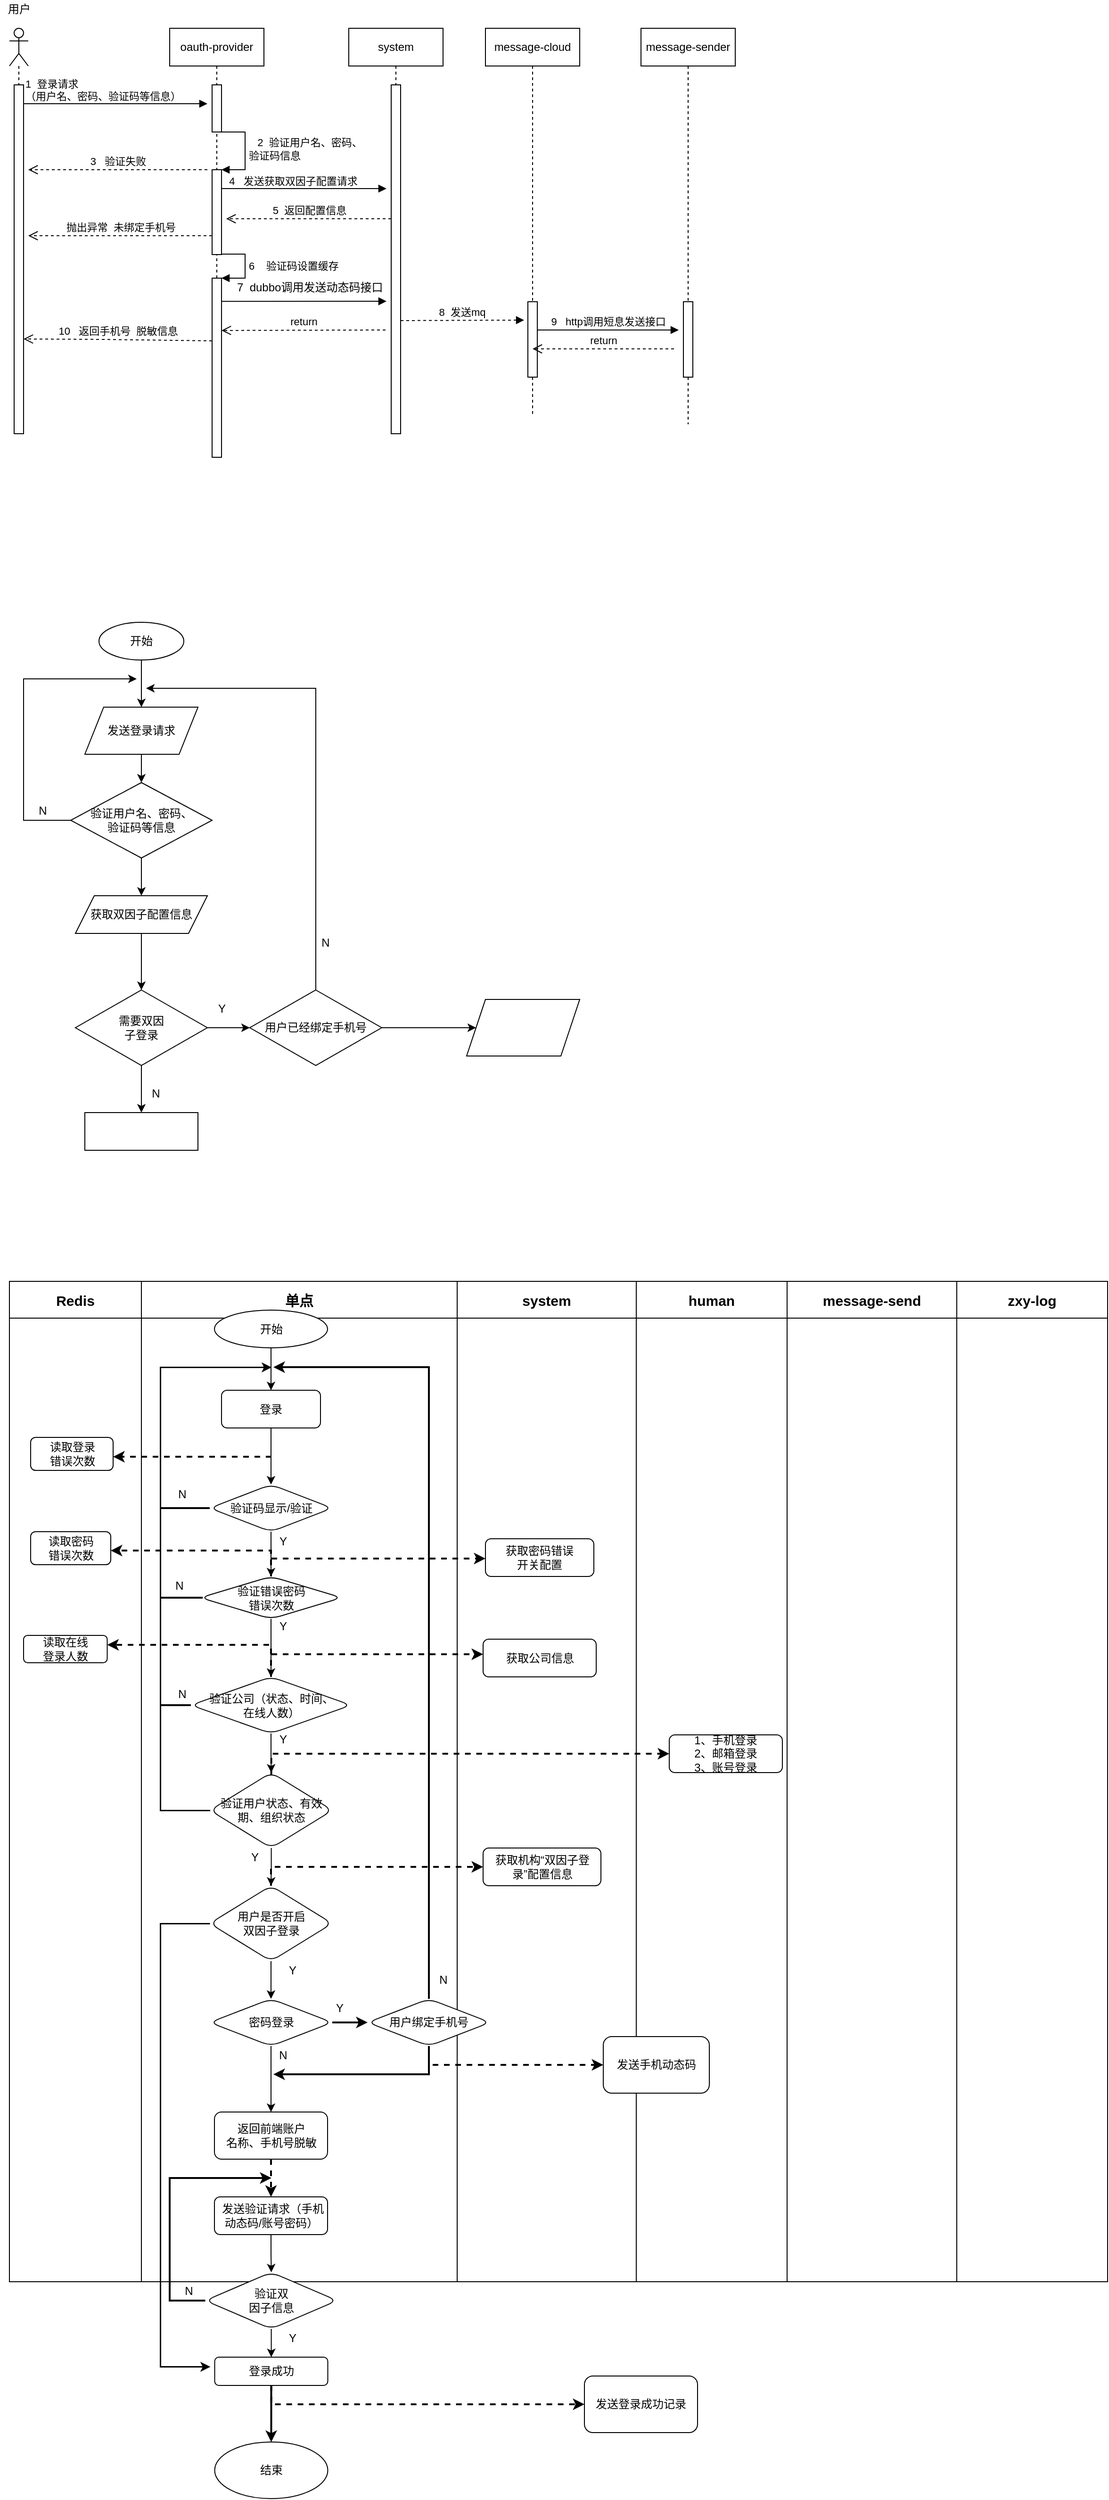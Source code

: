 <mxfile version="14.7.6" type="github">
  <diagram id="gxX4angruf3AOyrAFuu7" name="Page-1">
    <mxGraphModel dx="1422" dy="762" grid="1" gridSize="10" guides="1" tooltips="1" connect="1" arrows="1" fold="1" page="1" pageScale="1" pageWidth="827" pageHeight="1169" math="0" shadow="0">
      <root>
        <mxCell id="0" />
        <mxCell id="1" parent="0" />
        <mxCell id="2OLkUS8ywqqW9sf56QYj-6" value="" style="shape=umlLifeline;participant=umlActor;perimeter=lifelinePerimeter;whiteSpace=wrap;html=1;container=1;collapsible=0;recursiveResize=0;verticalAlign=top;spacingTop=36;outlineConnect=0;" parent="1" vertex="1">
          <mxGeometry x="90" y="70" width="20" height="410" as="geometry" />
        </mxCell>
        <mxCell id="2OLkUS8ywqqW9sf56QYj-7" value="用户" style="text;html=1;align=center;verticalAlign=middle;resizable=0;points=[];autosize=1;strokeColor=none;" parent="1" vertex="1">
          <mxGeometry x="80" y="40" width="40" height="20" as="geometry" />
        </mxCell>
        <mxCell id="2OLkUS8ywqqW9sf56QYj-8" value="" style="html=1;points=[];perimeter=orthogonalPerimeter;" parent="1" vertex="1">
          <mxGeometry x="95" y="130" width="10" height="370" as="geometry" />
        </mxCell>
        <mxCell id="2OLkUS8ywqqW9sf56QYj-10" value="oauth-provider" style="shape=umlLifeline;perimeter=lifelinePerimeter;whiteSpace=wrap;html=1;container=1;collapsible=0;recursiveResize=0;outlineConnect=0;" parent="1" vertex="1">
          <mxGeometry x="260" y="70" width="100" height="400" as="geometry" />
        </mxCell>
        <mxCell id="2OLkUS8ywqqW9sf56QYj-15" value="" style="html=1;points=[];perimeter=orthogonalPerimeter;" parent="2OLkUS8ywqqW9sf56QYj-10" vertex="1">
          <mxGeometry x="45" y="150" width="10" height="90" as="geometry" />
        </mxCell>
        <mxCell id="2OLkUS8ywqqW9sf56QYj-16" value="&amp;nbsp; &amp;nbsp;2&amp;nbsp; 验证用户名、密码、&lt;br&gt;验证码信息" style="edgeStyle=orthogonalEdgeStyle;html=1;align=left;spacingLeft=2;endArrow=block;rounded=0;entryX=1;entryY=0;" parent="2OLkUS8ywqqW9sf56QYj-10" target="2OLkUS8ywqqW9sf56QYj-15" edge="1">
          <mxGeometry relative="1" as="geometry">
            <mxPoint x="50" y="110" as="sourcePoint" />
            <Array as="points">
              <mxPoint x="80" y="110" />
            </Array>
          </mxGeometry>
        </mxCell>
        <mxCell id="2OLkUS8ywqqW9sf56QYj-11" value="" style="html=1;points=[];perimeter=orthogonalPerimeter;" parent="1" vertex="1">
          <mxGeometry x="305" y="130" width="10" height="50" as="geometry" />
        </mxCell>
        <mxCell id="2OLkUS8ywqqW9sf56QYj-13" value="" style="endArrow=block;endFill=1;html=1;edgeStyle=orthogonalEdgeStyle;align=left;verticalAlign=top;" parent="1" edge="1">
          <mxGeometry x="-1" relative="1" as="geometry">
            <mxPoint x="105" y="150" as="sourcePoint" />
            <mxPoint x="300" y="150" as="targetPoint" />
          </mxGeometry>
        </mxCell>
        <mxCell id="2OLkUS8ywqqW9sf56QYj-14" value="1&amp;nbsp; 登录请求&lt;br&gt;（用户名、密码、验证码等信息）" style="edgeLabel;resizable=0;html=1;align=left;verticalAlign=bottom;" parent="2OLkUS8ywqqW9sf56QYj-13" connectable="0" vertex="1">
          <mxGeometry x="-1" relative="1" as="geometry" />
        </mxCell>
        <mxCell id="2OLkUS8ywqqW9sf56QYj-17" value="3&amp;nbsp; &amp;nbsp;验证失败" style="html=1;verticalAlign=bottom;endArrow=open;dashed=1;endSize=8;" parent="1" edge="1">
          <mxGeometry relative="1" as="geometry">
            <mxPoint x="300" y="220" as="sourcePoint" />
            <mxPoint x="110" y="220" as="targetPoint" />
          </mxGeometry>
        </mxCell>
        <mxCell id="2OLkUS8ywqqW9sf56QYj-18" value="system" style="shape=umlLifeline;perimeter=lifelinePerimeter;whiteSpace=wrap;html=1;container=1;collapsible=0;recursiveResize=0;outlineConnect=0;" parent="1" vertex="1">
          <mxGeometry x="450" y="70" width="100" height="390" as="geometry" />
        </mxCell>
        <mxCell id="2OLkUS8ywqqW9sf56QYj-19" value="" style="html=1;points=[];perimeter=orthogonalPerimeter;" parent="1" vertex="1">
          <mxGeometry x="495" y="130" width="10" height="370" as="geometry" />
        </mxCell>
        <mxCell id="2OLkUS8ywqqW9sf56QYj-20" value="" style="endArrow=block;endFill=1;html=1;edgeStyle=orthogonalEdgeStyle;align=left;verticalAlign=top;" parent="1" edge="1">
          <mxGeometry x="-0.371" y="-60" relative="1" as="geometry">
            <mxPoint x="315" y="240" as="sourcePoint" />
            <mxPoint x="490" y="240" as="targetPoint" />
            <mxPoint as="offset" />
          </mxGeometry>
        </mxCell>
        <mxCell id="2OLkUS8ywqqW9sf56QYj-21" value="&amp;nbsp; 4&amp;nbsp; &amp;nbsp;发送获取双因子配置请求" style="edgeLabel;resizable=0;html=1;align=left;verticalAlign=bottom;" parent="2OLkUS8ywqqW9sf56QYj-20" connectable="0" vertex="1">
          <mxGeometry x="-1" relative="1" as="geometry" />
        </mxCell>
        <mxCell id="2OLkUS8ywqqW9sf56QYj-32" value="" style="edgeStyle=orthogonalEdgeStyle;rounded=0;orthogonalLoop=1;jettySize=auto;html=1;" parent="1" source="2OLkUS8ywqqW9sf56QYj-22" target="2OLkUS8ywqqW9sf56QYj-31" edge="1">
          <mxGeometry relative="1" as="geometry" />
        </mxCell>
        <mxCell id="2OLkUS8ywqqW9sf56QYj-22" value="开始" style="ellipse;whiteSpace=wrap;html=1;" parent="1" vertex="1">
          <mxGeometry x="185" y="700" width="90" height="40" as="geometry" />
        </mxCell>
        <mxCell id="2OLkUS8ywqqW9sf56QYj-27" value="5&amp;nbsp; 返回配置信息" style="html=1;verticalAlign=bottom;endArrow=open;dashed=1;endSize=8;" parent="1" edge="1">
          <mxGeometry relative="1" as="geometry">
            <mxPoint x="495" y="272" as="sourcePoint" />
            <mxPoint x="320" y="272" as="targetPoint" />
          </mxGeometry>
        </mxCell>
        <mxCell id="2OLkUS8ywqqW9sf56QYj-36" value="" style="edgeStyle=orthogonalEdgeStyle;rounded=0;orthogonalLoop=1;jettySize=auto;html=1;" parent="1" source="2OLkUS8ywqqW9sf56QYj-31" target="2OLkUS8ywqqW9sf56QYj-35" edge="1">
          <mxGeometry relative="1" as="geometry" />
        </mxCell>
        <mxCell id="2OLkUS8ywqqW9sf56QYj-31" value="发送登录请求" style="shape=parallelogram;perimeter=parallelogramPerimeter;whiteSpace=wrap;html=1;fixedSize=1;" parent="1" vertex="1">
          <mxGeometry x="170" y="790" width="120" height="50" as="geometry" />
        </mxCell>
        <mxCell id="2OLkUS8ywqqW9sf56QYj-42" value="" style="edgeStyle=orthogonalEdgeStyle;rounded=0;orthogonalLoop=1;jettySize=auto;html=1;" parent="1" source="2OLkUS8ywqqW9sf56QYj-35" target="2OLkUS8ywqqW9sf56QYj-41" edge="1">
          <mxGeometry relative="1" as="geometry" />
        </mxCell>
        <mxCell id="2OLkUS8ywqqW9sf56QYj-53" value="" style="edgeStyle=orthogonalEdgeStyle;rounded=0;orthogonalLoop=1;jettySize=auto;html=1;" parent="1" source="2OLkUS8ywqqW9sf56QYj-35" edge="1">
          <mxGeometry relative="1" as="geometry">
            <mxPoint x="225" y="760" as="targetPoint" />
            <Array as="points">
              <mxPoint x="105" y="910" />
              <mxPoint x="105" y="760" />
            </Array>
          </mxGeometry>
        </mxCell>
        <mxCell id="2OLkUS8ywqqW9sf56QYj-35" value="验证用户名、密码、&lt;br&gt;验证码等信息" style="rhombus;whiteSpace=wrap;html=1;" parent="1" vertex="1">
          <mxGeometry x="155" y="870" width="150" height="80" as="geometry" />
        </mxCell>
        <mxCell id="2OLkUS8ywqqW9sf56QYj-38" value="N" style="text;html=1;align=center;verticalAlign=middle;resizable=0;points=[];autosize=1;strokeColor=none;" parent="1" vertex="1">
          <mxGeometry x="115" y="890" width="20" height="20" as="geometry" />
        </mxCell>
        <mxCell id="2OLkUS8ywqqW9sf56QYj-44" value="" style="edgeStyle=orthogonalEdgeStyle;rounded=0;orthogonalLoop=1;jettySize=auto;html=1;" parent="1" source="2OLkUS8ywqqW9sf56QYj-41" target="2OLkUS8ywqqW9sf56QYj-43" edge="1">
          <mxGeometry relative="1" as="geometry" />
        </mxCell>
        <mxCell id="2OLkUS8ywqqW9sf56QYj-41" value="获取双因子配置信息" style="shape=parallelogram;perimeter=parallelogramPerimeter;whiteSpace=wrap;html=1;fixedSize=1;" parent="1" vertex="1">
          <mxGeometry x="160" y="990" width="140" height="40" as="geometry" />
        </mxCell>
        <mxCell id="2OLkUS8ywqqW9sf56QYj-46" value="" style="edgeStyle=orthogonalEdgeStyle;rounded=0;orthogonalLoop=1;jettySize=auto;html=1;" parent="1" source="2OLkUS8ywqqW9sf56QYj-43" target="2OLkUS8ywqqW9sf56QYj-45" edge="1">
          <mxGeometry relative="1" as="geometry" />
        </mxCell>
        <mxCell id="2OLkUS8ywqqW9sf56QYj-48" value="" style="edgeStyle=orthogonalEdgeStyle;rounded=0;orthogonalLoop=1;jettySize=auto;html=1;" parent="1" source="2OLkUS8ywqqW9sf56QYj-43" target="2OLkUS8ywqqW9sf56QYj-47" edge="1">
          <mxGeometry relative="1" as="geometry" />
        </mxCell>
        <mxCell id="2OLkUS8ywqqW9sf56QYj-43" value="需要双因&lt;br&gt;子登录" style="rhombus;whiteSpace=wrap;html=1;" parent="1" vertex="1">
          <mxGeometry x="160" y="1090" width="140" height="80" as="geometry" />
        </mxCell>
        <mxCell id="2OLkUS8ywqqW9sf56QYj-45" value="" style="whiteSpace=wrap;html=1;" parent="1" vertex="1">
          <mxGeometry x="170" y="1220" width="120" height="40" as="geometry" />
        </mxCell>
        <mxCell id="2OLkUS8ywqqW9sf56QYj-51" value="" style="edgeStyle=orthogonalEdgeStyle;rounded=0;orthogonalLoop=1;jettySize=auto;html=1;exitX=0.5;exitY=0;exitDx=0;exitDy=0;" parent="1" source="2OLkUS8ywqqW9sf56QYj-47" edge="1">
          <mxGeometry relative="1" as="geometry">
            <mxPoint x="235" y="770" as="targetPoint" />
            <Array as="points">
              <mxPoint x="415" y="770" />
            </Array>
          </mxGeometry>
        </mxCell>
        <mxCell id="2OLkUS8ywqqW9sf56QYj-58" value="" style="edgeStyle=orthogonalEdgeStyle;rounded=0;orthogonalLoop=1;jettySize=auto;html=1;" parent="1" source="2OLkUS8ywqqW9sf56QYj-47" target="2OLkUS8ywqqW9sf56QYj-57" edge="1">
          <mxGeometry relative="1" as="geometry" />
        </mxCell>
        <mxCell id="2OLkUS8ywqqW9sf56QYj-47" value="用户已经绑定手机号" style="rhombus;whiteSpace=wrap;html=1;" parent="1" vertex="1">
          <mxGeometry x="345" y="1090" width="140" height="80" as="geometry" />
        </mxCell>
        <mxCell id="2OLkUS8ywqqW9sf56QYj-54" value="Y" style="text;html=1;align=center;verticalAlign=middle;resizable=0;points=[];autosize=1;strokeColor=none;" parent="1" vertex="1">
          <mxGeometry x="305" y="1100" width="20" height="20" as="geometry" />
        </mxCell>
        <mxCell id="2OLkUS8ywqqW9sf56QYj-55" value="N" style="text;html=1;align=center;verticalAlign=middle;resizable=0;points=[];autosize=1;strokeColor=none;" parent="1" vertex="1">
          <mxGeometry x="235" y="1190" width="20" height="20" as="geometry" />
        </mxCell>
        <mxCell id="2OLkUS8ywqqW9sf56QYj-56" value="N" style="text;html=1;align=center;verticalAlign=middle;resizable=0;points=[];autosize=1;strokeColor=none;" parent="1" vertex="1">
          <mxGeometry x="415" y="1030" width="20" height="20" as="geometry" />
        </mxCell>
        <mxCell id="2OLkUS8ywqqW9sf56QYj-57" value="" style="shape=parallelogram;perimeter=parallelogramPerimeter;whiteSpace=wrap;html=1;fixedSize=1;" parent="1" vertex="1">
          <mxGeometry x="575" y="1100" width="120" height="60" as="geometry" />
        </mxCell>
        <mxCell id="2OLkUS8ywqqW9sf56QYj-59" value="message-cloud" style="shape=umlLifeline;perimeter=lifelinePerimeter;whiteSpace=wrap;html=1;container=1;collapsible=0;recursiveResize=0;outlineConnect=0;" parent="1" vertex="1">
          <mxGeometry x="595" y="70" width="100" height="410" as="geometry" />
        </mxCell>
        <mxCell id="2OLkUS8ywqqW9sf56QYj-60" value="" style="html=1;points=[];perimeter=orthogonalPerimeter;" parent="1" vertex="1">
          <mxGeometry x="640" y="360" width="10" height="80" as="geometry" />
        </mxCell>
        <mxCell id="2OLkUS8ywqqW9sf56QYj-63" value="" style="html=1;verticalAlign=bottom;endArrow=block;" parent="1" edge="1">
          <mxGeometry width="80" relative="1" as="geometry">
            <mxPoint x="315" y="359.67" as="sourcePoint" />
            <mxPoint x="490" y="359.5" as="targetPoint" />
          </mxGeometry>
        </mxCell>
        <mxCell id="2OLkUS8ywqqW9sf56QYj-64" value="&amp;nbsp; &amp;nbsp; &amp;nbsp; &amp;nbsp; &amp;nbsp; &amp;nbsp; &amp;nbsp; 7&amp;nbsp; dubbo调用发送动态码接口" style="text;html=1;align=center;verticalAlign=middle;resizable=0;points=[];autosize=1;strokeColor=none;" parent="1" vertex="1">
          <mxGeometry x="275" y="335" width="220" height="20" as="geometry" />
        </mxCell>
        <mxCell id="2OLkUS8ywqqW9sf56QYj-66" value="" style="html=1;points=[];perimeter=orthogonalPerimeter;" parent="1" vertex="1">
          <mxGeometry x="305" y="335" width="10" height="190" as="geometry" />
        </mxCell>
        <mxCell id="2OLkUS8ywqqW9sf56QYj-67" value="6&amp;nbsp; &amp;nbsp; 验证码设置缓存" style="edgeStyle=orthogonalEdgeStyle;html=1;align=left;spacingLeft=2;endArrow=block;rounded=0;entryX=1;entryY=0;exitX=1.05;exitY=0.994;exitDx=0;exitDy=0;exitPerimeter=0;" parent="1" source="2OLkUS8ywqqW9sf56QYj-15" target="2OLkUS8ywqqW9sf56QYj-66" edge="1">
          <mxGeometry relative="1" as="geometry">
            <mxPoint x="310" y="300" as="sourcePoint" />
            <Array as="points">
              <mxPoint x="340" y="310" />
              <mxPoint x="340" y="335" />
            </Array>
          </mxGeometry>
        </mxCell>
        <mxCell id="2OLkUS8ywqqW9sf56QYj-69" value="8&amp;nbsp; 发送mq" style="html=1;verticalAlign=bottom;endArrow=block;entryX=-0.4;entryY=0.244;entryDx=0;entryDy=0;entryPerimeter=0;dashed=1;" parent="1" target="2OLkUS8ywqqW9sf56QYj-60" edge="1">
          <mxGeometry width="80" relative="1" as="geometry">
            <mxPoint x="505" y="380" as="sourcePoint" />
            <mxPoint x="630" y="380" as="targetPoint" />
          </mxGeometry>
        </mxCell>
        <mxCell id="2OLkUS8ywqqW9sf56QYj-72" value="message-sender" style="shape=umlLifeline;perimeter=lifelinePerimeter;whiteSpace=wrap;html=1;container=1;collapsible=0;recursiveResize=0;outlineConnect=0;" parent="1" vertex="1">
          <mxGeometry x="760" y="70" width="100" height="420" as="geometry" />
        </mxCell>
        <mxCell id="2OLkUS8ywqqW9sf56QYj-73" value="" style="html=1;points=[];perimeter=orthogonalPerimeter;" parent="1" vertex="1">
          <mxGeometry x="805" y="360" width="10" height="80" as="geometry" />
        </mxCell>
        <mxCell id="2OLkUS8ywqqW9sf56QYj-74" value="9&amp;nbsp; &amp;nbsp;http调用短息发送接口" style="html=1;verticalAlign=bottom;endArrow=block;" parent="1" edge="1">
          <mxGeometry width="80" relative="1" as="geometry">
            <mxPoint x="650" y="390" as="sourcePoint" />
            <mxPoint x="800" y="390" as="targetPoint" />
          </mxGeometry>
        </mxCell>
        <mxCell id="2OLkUS8ywqqW9sf56QYj-75" value="return" style="html=1;verticalAlign=bottom;endArrow=open;dashed=1;endSize=8;" parent="1" edge="1">
          <mxGeometry relative="1" as="geometry">
            <mxPoint x="489" y="390" as="sourcePoint" />
            <mxPoint x="315" y="390.5" as="targetPoint" />
          </mxGeometry>
        </mxCell>
        <mxCell id="2OLkUS8ywqqW9sf56QYj-76" value="抛出异常&amp;nbsp; 未绑定手机号" style="html=1;verticalAlign=bottom;endArrow=open;dashed=1;endSize=8;" parent="1" edge="1">
          <mxGeometry relative="1" as="geometry">
            <mxPoint x="305" y="290" as="sourcePoint" />
            <mxPoint x="110" y="290" as="targetPoint" />
          </mxGeometry>
        </mxCell>
        <mxCell id="2OLkUS8ywqqW9sf56QYj-77" value="return" style="html=1;verticalAlign=bottom;endArrow=open;dashed=1;endSize=8;" parent="1" target="2OLkUS8ywqqW9sf56QYj-59" edge="1">
          <mxGeometry relative="1" as="geometry">
            <mxPoint x="795" y="410" as="sourcePoint" />
            <mxPoint x="715" y="410" as="targetPoint" />
          </mxGeometry>
        </mxCell>
        <mxCell id="2OLkUS8ywqqW9sf56QYj-78" value="10&amp;nbsp; &amp;nbsp;返回手机号&amp;nbsp; 脱敏信息" style="html=1;verticalAlign=bottom;endArrow=open;dashed=1;endSize=8;exitX=0;exitY=0.35;exitDx=0;exitDy=0;exitPerimeter=0;" parent="1" source="2OLkUS8ywqqW9sf56QYj-66" edge="1">
          <mxGeometry relative="1" as="geometry">
            <mxPoint x="185" y="399.5" as="sourcePoint" />
            <mxPoint x="105" y="399.5" as="targetPoint" />
            <Array as="points">
              <mxPoint x="190" y="400" />
            </Array>
          </mxGeometry>
        </mxCell>
        <mxCell id="2OLkUS8ywqqW9sf56QYj-186" value="" style="shape=table;html=1;whiteSpace=wrap;startSize=0;container=1;collapsible=0;childLayout=tableLayout;" parent="1" vertex="1">
          <mxGeometry x="90" y="1399" width="1165" height="1061" as="geometry" />
        </mxCell>
        <mxCell id="2OLkUS8ywqqW9sf56QYj-187" value="" style="shape=partialRectangle;html=1;whiteSpace=wrap;collapsible=0;dropTarget=0;pointerEvents=0;fillColor=none;top=0;left=0;bottom=0;right=0;points=[[0,0.5],[1,0.5]];portConstraint=eastwest;" parent="2OLkUS8ywqqW9sf56QYj-186" vertex="1">
          <mxGeometry width="1165" height="39" as="geometry" />
        </mxCell>
        <mxCell id="2OLkUS8ywqqW9sf56QYj-188" value="&lt;b&gt;&lt;font style=&quot;font-size: 15px&quot;&gt;Redis&lt;/font&gt;&lt;/b&gt;" style="shape=partialRectangle;html=1;whiteSpace=wrap;connectable=0;overflow=hidden;fillColor=none;top=0;left=0;bottom=0;right=0;" parent="2OLkUS8ywqqW9sf56QYj-187" vertex="1">
          <mxGeometry width="140" height="39" as="geometry" />
        </mxCell>
        <mxCell id="2OLkUS8ywqqW9sf56QYj-189" value="&lt;b&gt;&lt;font style=&quot;font-size: 15px&quot;&gt;单点&lt;/font&gt;&lt;/b&gt;" style="shape=partialRectangle;html=1;whiteSpace=wrap;connectable=0;overflow=hidden;fillColor=none;top=0;left=0;bottom=0;right=0;" parent="2OLkUS8ywqqW9sf56QYj-187" vertex="1">
          <mxGeometry x="140" width="335" height="39" as="geometry" />
        </mxCell>
        <mxCell id="2OLkUS8ywqqW9sf56QYj-190" value="&lt;b&gt;&lt;font style=&quot;font-size: 15px&quot;&gt;system&lt;/font&gt;&lt;/b&gt;" style="shape=partialRectangle;html=1;whiteSpace=wrap;connectable=0;overflow=hidden;fillColor=none;top=0;left=0;bottom=0;right=0;" parent="2OLkUS8ywqqW9sf56QYj-187" vertex="1">
          <mxGeometry x="475" width="190" height="39" as="geometry" />
        </mxCell>
        <mxCell id="2OLkUS8ywqqW9sf56QYj-191" value="&lt;b&gt;&lt;font style=&quot;font-size: 15px&quot;&gt;human&lt;/font&gt;&lt;/b&gt;" style="shape=partialRectangle;html=1;whiteSpace=wrap;connectable=0;overflow=hidden;fillColor=none;top=0;left=0;bottom=0;right=0;" parent="2OLkUS8ywqqW9sf56QYj-187" vertex="1">
          <mxGeometry x="665" width="160" height="39" as="geometry" />
        </mxCell>
        <mxCell id="2OLkUS8ywqqW9sf56QYj-192" value="&lt;b&gt;&lt;font style=&quot;font-size: 15px&quot;&gt;message-send&lt;/font&gt;&lt;/b&gt;" style="shape=partialRectangle;html=1;whiteSpace=wrap;connectable=0;overflow=hidden;fillColor=none;top=0;left=0;bottom=0;right=0;" parent="2OLkUS8ywqqW9sf56QYj-187" vertex="1">
          <mxGeometry x="825" width="180" height="39" as="geometry" />
        </mxCell>
        <mxCell id="2OLkUS8ywqqW9sf56QYj-193" value="&lt;b&gt;&lt;font style=&quot;font-size: 15px&quot;&gt;zxy-log&lt;/font&gt;&lt;/b&gt;" style="shape=partialRectangle;html=1;whiteSpace=wrap;connectable=0;overflow=hidden;fillColor=none;top=0;left=0;bottom=0;right=0;" parent="2OLkUS8ywqqW9sf56QYj-187" vertex="1">
          <mxGeometry x="1005" width="160" height="39" as="geometry" />
        </mxCell>
        <mxCell id="2OLkUS8ywqqW9sf56QYj-194" value="" style="shape=partialRectangle;html=1;whiteSpace=wrap;collapsible=0;dropTarget=0;pointerEvents=0;fillColor=none;top=0;left=0;bottom=0;right=0;points=[[0,0.5],[1,0.5]];portConstraint=eastwest;" parent="2OLkUS8ywqqW9sf56QYj-186" vertex="1">
          <mxGeometry y="39" width="1165" height="1022" as="geometry" />
        </mxCell>
        <mxCell id="2OLkUS8ywqqW9sf56QYj-195" value="" style="shape=partialRectangle;html=1;whiteSpace=wrap;connectable=0;overflow=hidden;fillColor=none;top=0;left=0;bottom=0;right=0;" parent="2OLkUS8ywqqW9sf56QYj-194" vertex="1">
          <mxGeometry width="140" height="1022" as="geometry" />
        </mxCell>
        <mxCell id="2OLkUS8ywqqW9sf56QYj-196" value="" style="shape=partialRectangle;html=1;whiteSpace=wrap;connectable=0;overflow=hidden;fillColor=none;top=0;left=0;bottom=0;right=0;" parent="2OLkUS8ywqqW9sf56QYj-194" vertex="1">
          <mxGeometry x="140" width="335" height="1022" as="geometry" />
        </mxCell>
        <mxCell id="2OLkUS8ywqqW9sf56QYj-197" value="" style="shape=partialRectangle;html=1;whiteSpace=wrap;connectable=0;overflow=hidden;fillColor=none;top=0;left=0;bottom=0;right=0;" parent="2OLkUS8ywqqW9sf56QYj-194" vertex="1">
          <mxGeometry x="475" width="190" height="1022" as="geometry" />
        </mxCell>
        <mxCell id="2OLkUS8ywqqW9sf56QYj-198" value="" style="shape=partialRectangle;html=1;whiteSpace=wrap;connectable=0;overflow=hidden;fillColor=none;top=0;left=0;bottom=0;right=0;" parent="2OLkUS8ywqqW9sf56QYj-194" vertex="1">
          <mxGeometry x="665" width="160" height="1022" as="geometry" />
        </mxCell>
        <mxCell id="2OLkUS8ywqqW9sf56QYj-199" value="" style="shape=partialRectangle;html=1;whiteSpace=wrap;connectable=0;overflow=hidden;fillColor=none;top=0;left=0;bottom=0;right=0;" parent="2OLkUS8ywqqW9sf56QYj-194" vertex="1">
          <mxGeometry x="825" width="180" height="1022" as="geometry" />
        </mxCell>
        <mxCell id="2OLkUS8ywqqW9sf56QYj-200" value="" style="shape=partialRectangle;html=1;whiteSpace=wrap;connectable=0;overflow=hidden;fillColor=none;top=0;left=0;bottom=0;right=0;" parent="2OLkUS8ywqqW9sf56QYj-194" vertex="1">
          <mxGeometry x="1005" width="160" height="1022" as="geometry" />
        </mxCell>
        <mxCell id="2OLkUS8ywqqW9sf56QYj-203" value="" style="edgeStyle=orthogonalEdgeStyle;rounded=0;orthogonalLoop=1;jettySize=auto;html=1;" parent="1" source="2OLkUS8ywqqW9sf56QYj-201" target="2OLkUS8ywqqW9sf56QYj-202" edge="1">
          <mxGeometry relative="1" as="geometry" />
        </mxCell>
        <mxCell id="2OLkUS8ywqqW9sf56QYj-201" value="登录" style="rounded=1;whiteSpace=wrap;html=1;" parent="1" vertex="1">
          <mxGeometry x="315" y="1514.5" width="105" height="40" as="geometry" />
        </mxCell>
        <mxCell id="2OLkUS8ywqqW9sf56QYj-215" value="" style="edgeStyle=orthogonalEdgeStyle;rounded=0;orthogonalLoop=1;jettySize=auto;html=1;dashed=1;strokeWidth=2;" parent="1" target="2OLkUS8ywqqW9sf56QYj-214" edge="1">
          <mxGeometry relative="1" as="geometry">
            <mxPoint x="368" y="1585" as="sourcePoint" />
            <Array as="points">
              <mxPoint x="368" y="1584.5" />
            </Array>
          </mxGeometry>
        </mxCell>
        <mxCell id="2OLkUS8ywqqW9sf56QYj-217" value="" style="edgeStyle=orthogonalEdgeStyle;rounded=0;orthogonalLoop=1;jettySize=auto;html=1;" parent="1" source="2OLkUS8ywqqW9sf56QYj-202" target="2OLkUS8ywqqW9sf56QYj-216" edge="1">
          <mxGeometry relative="1" as="geometry" />
        </mxCell>
        <mxCell id="2OLkUS8ywqqW9sf56QYj-202" value="验证码显示/验证" style="rhombus;whiteSpace=wrap;html=1;rounded=1;" parent="1" vertex="1">
          <mxGeometry x="302.5" y="1614.5" width="130" height="50" as="geometry" />
        </mxCell>
        <mxCell id="2OLkUS8ywqqW9sf56QYj-214" value="读取登录&lt;br&gt;错误次数" style="whiteSpace=wrap;html=1;rounded=1;" parent="1" vertex="1">
          <mxGeometry x="112.5" y="1564.5" width="87.5" height="35" as="geometry" />
        </mxCell>
        <mxCell id="2OLkUS8ywqqW9sf56QYj-219" value="" style="edgeStyle=orthogonalEdgeStyle;rounded=0;orthogonalLoop=1;jettySize=auto;html=1;dashed=1;strokeWidth=2;" parent="1" source="2OLkUS8ywqqW9sf56QYj-216" target="2OLkUS8ywqqW9sf56QYj-218" edge="1">
          <mxGeometry relative="1" as="geometry">
            <Array as="points">
              <mxPoint x="368" y="1684.5" />
            </Array>
          </mxGeometry>
        </mxCell>
        <mxCell id="2OLkUS8ywqqW9sf56QYj-221" value="" style="edgeStyle=orthogonalEdgeStyle;rounded=0;orthogonalLoop=1;jettySize=auto;html=1;dashed=1;strokeWidth=2;" parent="1" target="2OLkUS8ywqqW9sf56QYj-220" edge="1">
          <mxGeometry relative="1" as="geometry">
            <mxPoint x="368" y="1693" as="sourcePoint" />
            <Array as="points">
              <mxPoint x="368" y="1692.5" />
            </Array>
          </mxGeometry>
        </mxCell>
        <mxCell id="2OLkUS8ywqqW9sf56QYj-225" value="" style="edgeStyle=orthogonalEdgeStyle;rounded=0;orthogonalLoop=1;jettySize=auto;html=1;" parent="1" source="2OLkUS8ywqqW9sf56QYj-216" target="2OLkUS8ywqqW9sf56QYj-224" edge="1">
          <mxGeometry relative="1" as="geometry" />
        </mxCell>
        <mxCell id="2OLkUS8ywqqW9sf56QYj-216" value="验证错误密码&lt;br&gt;错误次数" style="rhombus;whiteSpace=wrap;html=1;rounded=1;" parent="1" vertex="1">
          <mxGeometry x="292.5" y="1712" width="150" height="45" as="geometry" />
        </mxCell>
        <mxCell id="2OLkUS8ywqqW9sf56QYj-218" value="读取密码&lt;br&gt;错误次数" style="whiteSpace=wrap;html=1;rounded=1;" parent="1" vertex="1">
          <mxGeometry x="112.5" y="1664.5" width="85" height="35" as="geometry" />
        </mxCell>
        <mxCell id="2OLkUS8ywqqW9sf56QYj-220" value="获取密码错误&lt;br&gt;开关配置" style="whiteSpace=wrap;html=1;rounded=1;" parent="1" vertex="1">
          <mxGeometry x="595" y="1672" width="115" height="40" as="geometry" />
        </mxCell>
        <mxCell id="2OLkUS8ywqqW9sf56QYj-227" value="" style="edgeStyle=orthogonalEdgeStyle;rounded=0;orthogonalLoop=1;jettySize=auto;html=1;dashed=1;strokeWidth=2;" parent="1" source="2OLkUS8ywqqW9sf56QYj-224" target="2OLkUS8ywqqW9sf56QYj-226" edge="1">
          <mxGeometry relative="1" as="geometry">
            <Array as="points">
              <mxPoint x="368" y="1784.5" />
            </Array>
          </mxGeometry>
        </mxCell>
        <mxCell id="2OLkUS8ywqqW9sf56QYj-229" value="" style="edgeStyle=orthogonalEdgeStyle;rounded=0;orthogonalLoop=1;jettySize=auto;html=1;dashed=1;strokeWidth=2;" parent="1" target="2OLkUS8ywqqW9sf56QYj-228" edge="1">
          <mxGeometry relative="1" as="geometry">
            <mxPoint x="368" y="1794.5" as="sourcePoint" />
            <Array as="points">
              <mxPoint x="420" y="1794.5" />
              <mxPoint x="420" y="1794.5" />
            </Array>
          </mxGeometry>
        </mxCell>
        <mxCell id="2OLkUS8ywqqW9sf56QYj-231" value="" style="edgeStyle=orthogonalEdgeStyle;rounded=0;orthogonalLoop=1;jettySize=auto;html=1;entryX=0.5;entryY=0;entryDx=0;entryDy=0;" parent="1" source="2OLkUS8ywqqW9sf56QYj-224" target="2OLkUS8ywqqW9sf56QYj-234" edge="1">
          <mxGeometry relative="1" as="geometry">
            <mxPoint x="367.8" y="1840" as="targetPoint" />
          </mxGeometry>
        </mxCell>
        <mxCell id="2OLkUS8ywqqW9sf56QYj-224" value="验证公司（状态、时间、&lt;br&gt;在线人数）" style="rhombus;whiteSpace=wrap;html=1;rounded=1;" parent="1" vertex="1">
          <mxGeometry x="282.5" y="1818.5" width="170" height="60" as="geometry" />
        </mxCell>
        <mxCell id="2OLkUS8ywqqW9sf56QYj-226" value="读取在线&lt;br&gt;登录人数" style="whiteSpace=wrap;html=1;rounded=1;" parent="1" vertex="1">
          <mxGeometry x="105" y="1774.5" width="88.75" height="29" as="geometry" />
        </mxCell>
        <mxCell id="2OLkUS8ywqqW9sf56QYj-228" value="获取公司信息" style="whiteSpace=wrap;html=1;rounded=1;" parent="1" vertex="1">
          <mxGeometry x="592.5" y="1778.5" width="120" height="40" as="geometry" />
        </mxCell>
        <mxCell id="2OLkUS8ywqqW9sf56QYj-233" value="" style="edgeStyle=orthogonalEdgeStyle;rounded=0;orthogonalLoop=1;jettySize=auto;html=1;dashed=1;strokeWidth=2;" parent="1" target="2OLkUS8ywqqW9sf56QYj-232" edge="1">
          <mxGeometry relative="1" as="geometry">
            <mxPoint x="367.8" y="1934.5" as="sourcePoint" />
            <Array as="points">
              <mxPoint x="368" y="1900" />
            </Array>
          </mxGeometry>
        </mxCell>
        <mxCell id="2OLkUS8ywqqW9sf56QYj-232" value="1、手机登录&lt;br&gt;2、邮箱登录&lt;br&gt;3、账号登录" style="whiteSpace=wrap;html=1;rounded=1;" parent="1" vertex="1">
          <mxGeometry x="790" y="1880" width="120" height="40" as="geometry" />
        </mxCell>
        <mxCell id="2OLkUS8ywqqW9sf56QYj-238" value="" style="edgeStyle=orthogonalEdgeStyle;rounded=0;orthogonalLoop=1;jettySize=auto;html=1;" parent="1" source="2OLkUS8ywqqW9sf56QYj-234" target="2OLkUS8ywqqW9sf56QYj-237" edge="1">
          <mxGeometry relative="1" as="geometry" />
        </mxCell>
        <mxCell id="IdB_Foy8JLrlOCiQw1jA-46" value="" style="edgeStyle=orthogonalEdgeStyle;rounded=0;orthogonalLoop=1;jettySize=auto;html=1;strokeWidth=1.5;" edge="1" parent="1" source="2OLkUS8ywqqW9sf56QYj-234">
          <mxGeometry relative="1" as="geometry">
            <mxPoint x="368" y="1490" as="targetPoint" />
            <Array as="points">
              <mxPoint x="250" y="1960" />
              <mxPoint x="250" y="1490" />
            </Array>
          </mxGeometry>
        </mxCell>
        <mxCell id="2OLkUS8ywqqW9sf56QYj-234" value="验证用户状态、有效期、组织状态" style="rhombus;whiteSpace=wrap;html=1;rounded=1;" parent="1" vertex="1">
          <mxGeometry x="302.75" y="1920" width="130" height="80" as="geometry" />
        </mxCell>
        <mxCell id="2OLkUS8ywqqW9sf56QYj-236" value="Y" style="text;html=1;align=center;verticalAlign=middle;resizable=0;points=[];autosize=1;strokeColor=none;" parent="1" vertex="1">
          <mxGeometry x="370" y="1664.5" width="20" height="20" as="geometry" />
        </mxCell>
        <mxCell id="2OLkUS8ywqqW9sf56QYj-240" value="" style="edgeStyle=orthogonalEdgeStyle;rounded=0;orthogonalLoop=1;jettySize=auto;html=1;dashed=1;strokeWidth=2;" parent="1" source="2OLkUS8ywqqW9sf56QYj-237" target="2OLkUS8ywqqW9sf56QYj-239" edge="1">
          <mxGeometry relative="1" as="geometry">
            <Array as="points">
              <mxPoint x="368" y="2020" />
            </Array>
          </mxGeometry>
        </mxCell>
        <mxCell id="2OLkUS8ywqqW9sf56QYj-242" value="" style="edgeStyle=orthogonalEdgeStyle;rounded=0;orthogonalLoop=1;jettySize=auto;html=1;" parent="1" source="2OLkUS8ywqqW9sf56QYj-237" target="2OLkUS8ywqqW9sf56QYj-241" edge="1">
          <mxGeometry relative="1" as="geometry" />
        </mxCell>
        <mxCell id="IdB_Foy8JLrlOCiQw1jA-42" value="" style="edgeStyle=orthogonalEdgeStyle;rounded=0;orthogonalLoop=1;jettySize=auto;html=1;strokeWidth=1.5;" edge="1" parent="1" source="2OLkUS8ywqqW9sf56QYj-237">
          <mxGeometry relative="1" as="geometry">
            <mxPoint x="303" y="2550" as="targetPoint" />
            <Array as="points">
              <mxPoint x="250" y="2080" />
              <mxPoint x="250" y="2550" />
            </Array>
          </mxGeometry>
        </mxCell>
        <mxCell id="2OLkUS8ywqqW9sf56QYj-237" value="用户是否开启&lt;br&gt;双因子登录" style="rhombus;whiteSpace=wrap;html=1;rounded=1;" parent="1" vertex="1">
          <mxGeometry x="302.5" y="2040" width="130" height="80" as="geometry" />
        </mxCell>
        <mxCell id="2OLkUS8ywqqW9sf56QYj-239" value="获取机构“双因子登录”配置信息" style="whiteSpace=wrap;html=1;rounded=1;" parent="1" vertex="1">
          <mxGeometry x="592.5" y="2000" width="125" height="40" as="geometry" />
        </mxCell>
        <mxCell id="IdB_Foy8JLrlOCiQw1jA-4" value="" style="edgeStyle=orthogonalEdgeStyle;rounded=0;orthogonalLoop=1;jettySize=auto;html=1;" edge="1" parent="1" source="2OLkUS8ywqqW9sf56QYj-241" target="IdB_Foy8JLrlOCiQw1jA-3">
          <mxGeometry relative="1" as="geometry" />
        </mxCell>
        <mxCell id="IdB_Foy8JLrlOCiQw1jA-8" value="" style="edgeStyle=orthogonalEdgeStyle;rounded=0;orthogonalLoop=1;jettySize=auto;html=1;strokeWidth=2;" edge="1" parent="1" source="2OLkUS8ywqqW9sf56QYj-241" target="IdB_Foy8JLrlOCiQw1jA-7">
          <mxGeometry relative="1" as="geometry" />
        </mxCell>
        <mxCell id="2OLkUS8ywqqW9sf56QYj-241" value="密码登录" style="rhombus;whiteSpace=wrap;html=1;rounded=1;" parent="1" vertex="1">
          <mxGeometry x="302.5" y="2160" width="130" height="50" as="geometry" />
        </mxCell>
        <mxCell id="IdB_Foy8JLrlOCiQw1jA-26" value="" style="edgeStyle=orthogonalEdgeStyle;rounded=0;orthogonalLoop=1;jettySize=auto;html=1;dashed=1;strokeWidth=2;" edge="1" parent="1" source="IdB_Foy8JLrlOCiQw1jA-3" target="IdB_Foy8JLrlOCiQw1jA-25">
          <mxGeometry relative="1" as="geometry" />
        </mxCell>
        <mxCell id="IdB_Foy8JLrlOCiQw1jA-3" value="返回前端账户&lt;br&gt;名称、手机号脱敏" style="whiteSpace=wrap;html=1;rounded=1;" vertex="1" parent="1">
          <mxGeometry x="307.5" y="2280" width="120" height="50" as="geometry" />
        </mxCell>
        <mxCell id="IdB_Foy8JLrlOCiQw1jA-14" value="" style="edgeStyle=orthogonalEdgeStyle;rounded=0;orthogonalLoop=1;jettySize=auto;html=1;strokeWidth=2;" edge="1" parent="1" source="IdB_Foy8JLrlOCiQw1jA-7">
          <mxGeometry relative="1" as="geometry">
            <mxPoint x="370" y="1490" as="targetPoint" />
            <Array as="points">
              <mxPoint x="535" y="1490" />
            </Array>
          </mxGeometry>
        </mxCell>
        <mxCell id="IdB_Foy8JLrlOCiQw1jA-20" value="" style="edgeStyle=orthogonalEdgeStyle;rounded=0;orthogonalLoop=1;jettySize=auto;html=1;strokeWidth=2;" edge="1" parent="1" source="IdB_Foy8JLrlOCiQw1jA-7">
          <mxGeometry relative="1" as="geometry">
            <mxPoint x="370" y="2240" as="targetPoint" />
            <Array as="points">
              <mxPoint x="535" y="2240" />
            </Array>
          </mxGeometry>
        </mxCell>
        <mxCell id="IdB_Foy8JLrlOCiQw1jA-22" value="" style="edgeStyle=orthogonalEdgeStyle;rounded=0;orthogonalLoop=1;jettySize=auto;html=1;dashed=1;strokeWidth=2;" edge="1" parent="1" source="IdB_Foy8JLrlOCiQw1jA-7" target="IdB_Foy8JLrlOCiQw1jA-21">
          <mxGeometry relative="1" as="geometry">
            <Array as="points">
              <mxPoint x="535" y="2230" />
            </Array>
          </mxGeometry>
        </mxCell>
        <mxCell id="IdB_Foy8JLrlOCiQw1jA-7" value="用户绑定手机号" style="rhombus;whiteSpace=wrap;html=1;rounded=1;" vertex="1" parent="1">
          <mxGeometry x="470" y="2160" width="130" height="50" as="geometry" />
        </mxCell>
        <mxCell id="IdB_Foy8JLrlOCiQw1jA-16" value="" style="edgeStyle=orthogonalEdgeStyle;rounded=0;orthogonalLoop=1;jettySize=auto;html=1;" edge="1" parent="1" source="IdB_Foy8JLrlOCiQw1jA-15" target="2OLkUS8ywqqW9sf56QYj-201">
          <mxGeometry relative="1" as="geometry" />
        </mxCell>
        <mxCell id="IdB_Foy8JLrlOCiQw1jA-15" value="开始" style="ellipse;whiteSpace=wrap;html=1;" vertex="1" parent="1">
          <mxGeometry x="307.5" y="1429.5" width="120" height="40" as="geometry" />
        </mxCell>
        <mxCell id="IdB_Foy8JLrlOCiQw1jA-18" value="N" style="text;html=1;align=center;verticalAlign=middle;resizable=0;points=[];autosize=1;strokeColor=none;" vertex="1" parent="1">
          <mxGeometry x="540" y="2130" width="20" height="20" as="geometry" />
        </mxCell>
        <mxCell id="IdB_Foy8JLrlOCiQw1jA-21" value="发送手机动态码" style="rounded=1;whiteSpace=wrap;html=1;" vertex="1" parent="1">
          <mxGeometry x="720" y="2200" width="112.5" height="60" as="geometry" />
        </mxCell>
        <mxCell id="IdB_Foy8JLrlOCiQw1jA-23" value="Y" style="text;html=1;align=center;verticalAlign=middle;resizable=0;points=[];autosize=1;strokeColor=none;" vertex="1" parent="1">
          <mxGeometry x="370" y="1754.5" width="20" height="20" as="geometry" />
        </mxCell>
        <mxCell id="IdB_Foy8JLrlOCiQw1jA-24" value="Y" style="text;html=1;align=center;verticalAlign=middle;resizable=0;points=[];autosize=1;strokeColor=none;" vertex="1" parent="1">
          <mxGeometry x="370" y="1874.5" width="20" height="20" as="geometry" />
        </mxCell>
        <mxCell id="IdB_Foy8JLrlOCiQw1jA-28" value="" style="edgeStyle=orthogonalEdgeStyle;rounded=0;orthogonalLoop=1;jettySize=auto;html=1;" edge="1" parent="1" source="IdB_Foy8JLrlOCiQw1jA-25" target="IdB_Foy8JLrlOCiQw1jA-27">
          <mxGeometry relative="1" as="geometry" />
        </mxCell>
        <mxCell id="IdB_Foy8JLrlOCiQw1jA-25" value="&amp;nbsp;发送验证请求（手机动态码/账号密码）" style="whiteSpace=wrap;html=1;rounded=1;" vertex="1" parent="1">
          <mxGeometry x="307.5" y="2370" width="120" height="40" as="geometry" />
        </mxCell>
        <mxCell id="IdB_Foy8JLrlOCiQw1jA-30" value="" style="edgeStyle=orthogonalEdgeStyle;rounded=0;orthogonalLoop=1;jettySize=auto;html=1;strokeWidth=2;" edge="1" parent="1" source="IdB_Foy8JLrlOCiQw1jA-27">
          <mxGeometry relative="1" as="geometry">
            <mxPoint x="368" y="2350" as="targetPoint" />
            <Array as="points">
              <mxPoint x="260" y="2480" />
              <mxPoint x="260" y="2350" />
            </Array>
          </mxGeometry>
        </mxCell>
        <mxCell id="IdB_Foy8JLrlOCiQw1jA-33" value="" style="edgeStyle=orthogonalEdgeStyle;rounded=0;orthogonalLoop=1;jettySize=auto;html=1;" edge="1" parent="1" source="IdB_Foy8JLrlOCiQw1jA-27" target="IdB_Foy8JLrlOCiQw1jA-32">
          <mxGeometry relative="1" as="geometry" />
        </mxCell>
        <mxCell id="IdB_Foy8JLrlOCiQw1jA-27" value="验证双&lt;br&gt;因子信息" style="rhombus;whiteSpace=wrap;html=1;rounded=1;" vertex="1" parent="1">
          <mxGeometry x="297.75" y="2450" width="140" height="60" as="geometry" />
        </mxCell>
        <mxCell id="IdB_Foy8JLrlOCiQw1jA-31" value="N" style="text;html=1;align=center;verticalAlign=middle;resizable=0;points=[];autosize=1;strokeColor=none;" vertex="1" parent="1">
          <mxGeometry x="270" y="2460" width="20" height="20" as="geometry" />
        </mxCell>
        <mxCell id="IdB_Foy8JLrlOCiQw1jA-59" value="" style="edgeStyle=orthogonalEdgeStyle;rounded=0;orthogonalLoop=1;jettySize=auto;html=1;strokeWidth=2;" edge="1" parent="1" source="IdB_Foy8JLrlOCiQw1jA-32" target="IdB_Foy8JLrlOCiQw1jA-34">
          <mxGeometry relative="1" as="geometry" />
        </mxCell>
        <mxCell id="IdB_Foy8JLrlOCiQw1jA-61" value="" style="edgeStyle=orthogonalEdgeStyle;rounded=0;orthogonalLoop=1;jettySize=auto;html=1;strokeWidth=2;dashed=1;" edge="1" parent="1" source="IdB_Foy8JLrlOCiQw1jA-32" target="IdB_Foy8JLrlOCiQw1jA-60">
          <mxGeometry relative="1" as="geometry">
            <Array as="points">
              <mxPoint x="368" y="2590" />
            </Array>
          </mxGeometry>
        </mxCell>
        <mxCell id="IdB_Foy8JLrlOCiQw1jA-32" value="登录成功" style="whiteSpace=wrap;html=1;rounded=1;" vertex="1" parent="1">
          <mxGeometry x="307.75" y="2540" width="120" height="30" as="geometry" />
        </mxCell>
        <mxCell id="IdB_Foy8JLrlOCiQw1jA-34" value="结束" style="ellipse;whiteSpace=wrap;html=1;rounded=1;" vertex="1" parent="1">
          <mxGeometry x="307.75" y="2630" width="120" height="60" as="geometry" />
        </mxCell>
        <mxCell id="IdB_Foy8JLrlOCiQw1jA-36" value="Y" style="text;html=1;align=center;verticalAlign=middle;resizable=0;points=[];autosize=1;strokeColor=none;" vertex="1" parent="1">
          <mxGeometry x="380" y="2510" width="20" height="20" as="geometry" />
        </mxCell>
        <mxCell id="IdB_Foy8JLrlOCiQw1jA-40" value="Y" style="text;html=1;align=center;verticalAlign=middle;resizable=0;points=[];autosize=1;strokeColor=none;" vertex="1" parent="1">
          <mxGeometry x="380" y="2120" width="20" height="20" as="geometry" />
        </mxCell>
        <mxCell id="IdB_Foy8JLrlOCiQw1jA-44" value="Y" style="text;html=1;align=center;verticalAlign=middle;resizable=0;points=[];autosize=1;strokeColor=none;" vertex="1" parent="1">
          <mxGeometry x="340" y="2000" width="20" height="20" as="geometry" />
        </mxCell>
        <mxCell id="IdB_Foy8JLrlOCiQw1jA-49" value="" style="endArrow=none;html=1;strokeWidth=2;exitX=0;exitY=0.5;exitDx=0;exitDy=0;" edge="1" parent="1" source="2OLkUS8ywqqW9sf56QYj-224">
          <mxGeometry width="50" height="50" relative="1" as="geometry">
            <mxPoint x="600" y="1814.5" as="sourcePoint" />
            <mxPoint x="250" y="1848.5" as="targetPoint" />
          </mxGeometry>
        </mxCell>
        <mxCell id="IdB_Foy8JLrlOCiQw1jA-51" value="N" style="text;html=1;align=center;verticalAlign=middle;resizable=0;points=[];autosize=1;strokeColor=none;" vertex="1" parent="1">
          <mxGeometry x="263" y="1826.5" width="20" height="20" as="geometry" />
        </mxCell>
        <mxCell id="IdB_Foy8JLrlOCiQw1jA-53" value="" style="endArrow=none;html=1;strokeWidth=2;" edge="1" parent="1">
          <mxGeometry width="50" height="50" relative="1" as="geometry">
            <mxPoint x="295" y="1734.5" as="sourcePoint" />
            <mxPoint x="250" y="1734.5" as="targetPoint" />
          </mxGeometry>
        </mxCell>
        <mxCell id="IdB_Foy8JLrlOCiQw1jA-54" value="N" style="text;html=1;align=center;verticalAlign=middle;resizable=0;points=[];autosize=1;strokeColor=none;" vertex="1" parent="1">
          <mxGeometry x="260" y="1712" width="20" height="20" as="geometry" />
        </mxCell>
        <mxCell id="IdB_Foy8JLrlOCiQw1jA-55" value="" style="endArrow=none;html=1;strokeWidth=2;exitX=0;exitY=0.5;exitDx=0;exitDy=0;" edge="1" parent="1" source="2OLkUS8ywqqW9sf56QYj-202">
          <mxGeometry width="50" height="50" relative="1" as="geometry">
            <mxPoint x="455" y="1649.5" as="sourcePoint" />
            <mxPoint x="250" y="1639.5" as="targetPoint" />
          </mxGeometry>
        </mxCell>
        <mxCell id="IdB_Foy8JLrlOCiQw1jA-56" value="N" style="text;html=1;align=center;verticalAlign=middle;resizable=0;points=[];autosize=1;strokeColor=none;" vertex="1" parent="1">
          <mxGeometry x="262.5" y="1614.5" width="20" height="20" as="geometry" />
        </mxCell>
        <mxCell id="IdB_Foy8JLrlOCiQw1jA-57" value="Y" style="text;html=1;align=center;verticalAlign=middle;resizable=0;points=[];autosize=1;strokeColor=none;strokeWidth=2;" vertex="1" parent="1">
          <mxGeometry x="430" y="2160" width="20" height="20" as="geometry" />
        </mxCell>
        <mxCell id="IdB_Foy8JLrlOCiQw1jA-58" value="N" style="text;html=1;align=center;verticalAlign=middle;resizable=0;points=[];autosize=1;strokeColor=none;" vertex="1" parent="1">
          <mxGeometry x="370" y="2210" width="20" height="20" as="geometry" />
        </mxCell>
        <mxCell id="IdB_Foy8JLrlOCiQw1jA-60" value="发送登录成功记录" style="whiteSpace=wrap;html=1;rounded=1;" vertex="1" parent="1">
          <mxGeometry x="700" y="2560" width="120" height="60" as="geometry" />
        </mxCell>
      </root>
    </mxGraphModel>
  </diagram>
</mxfile>
